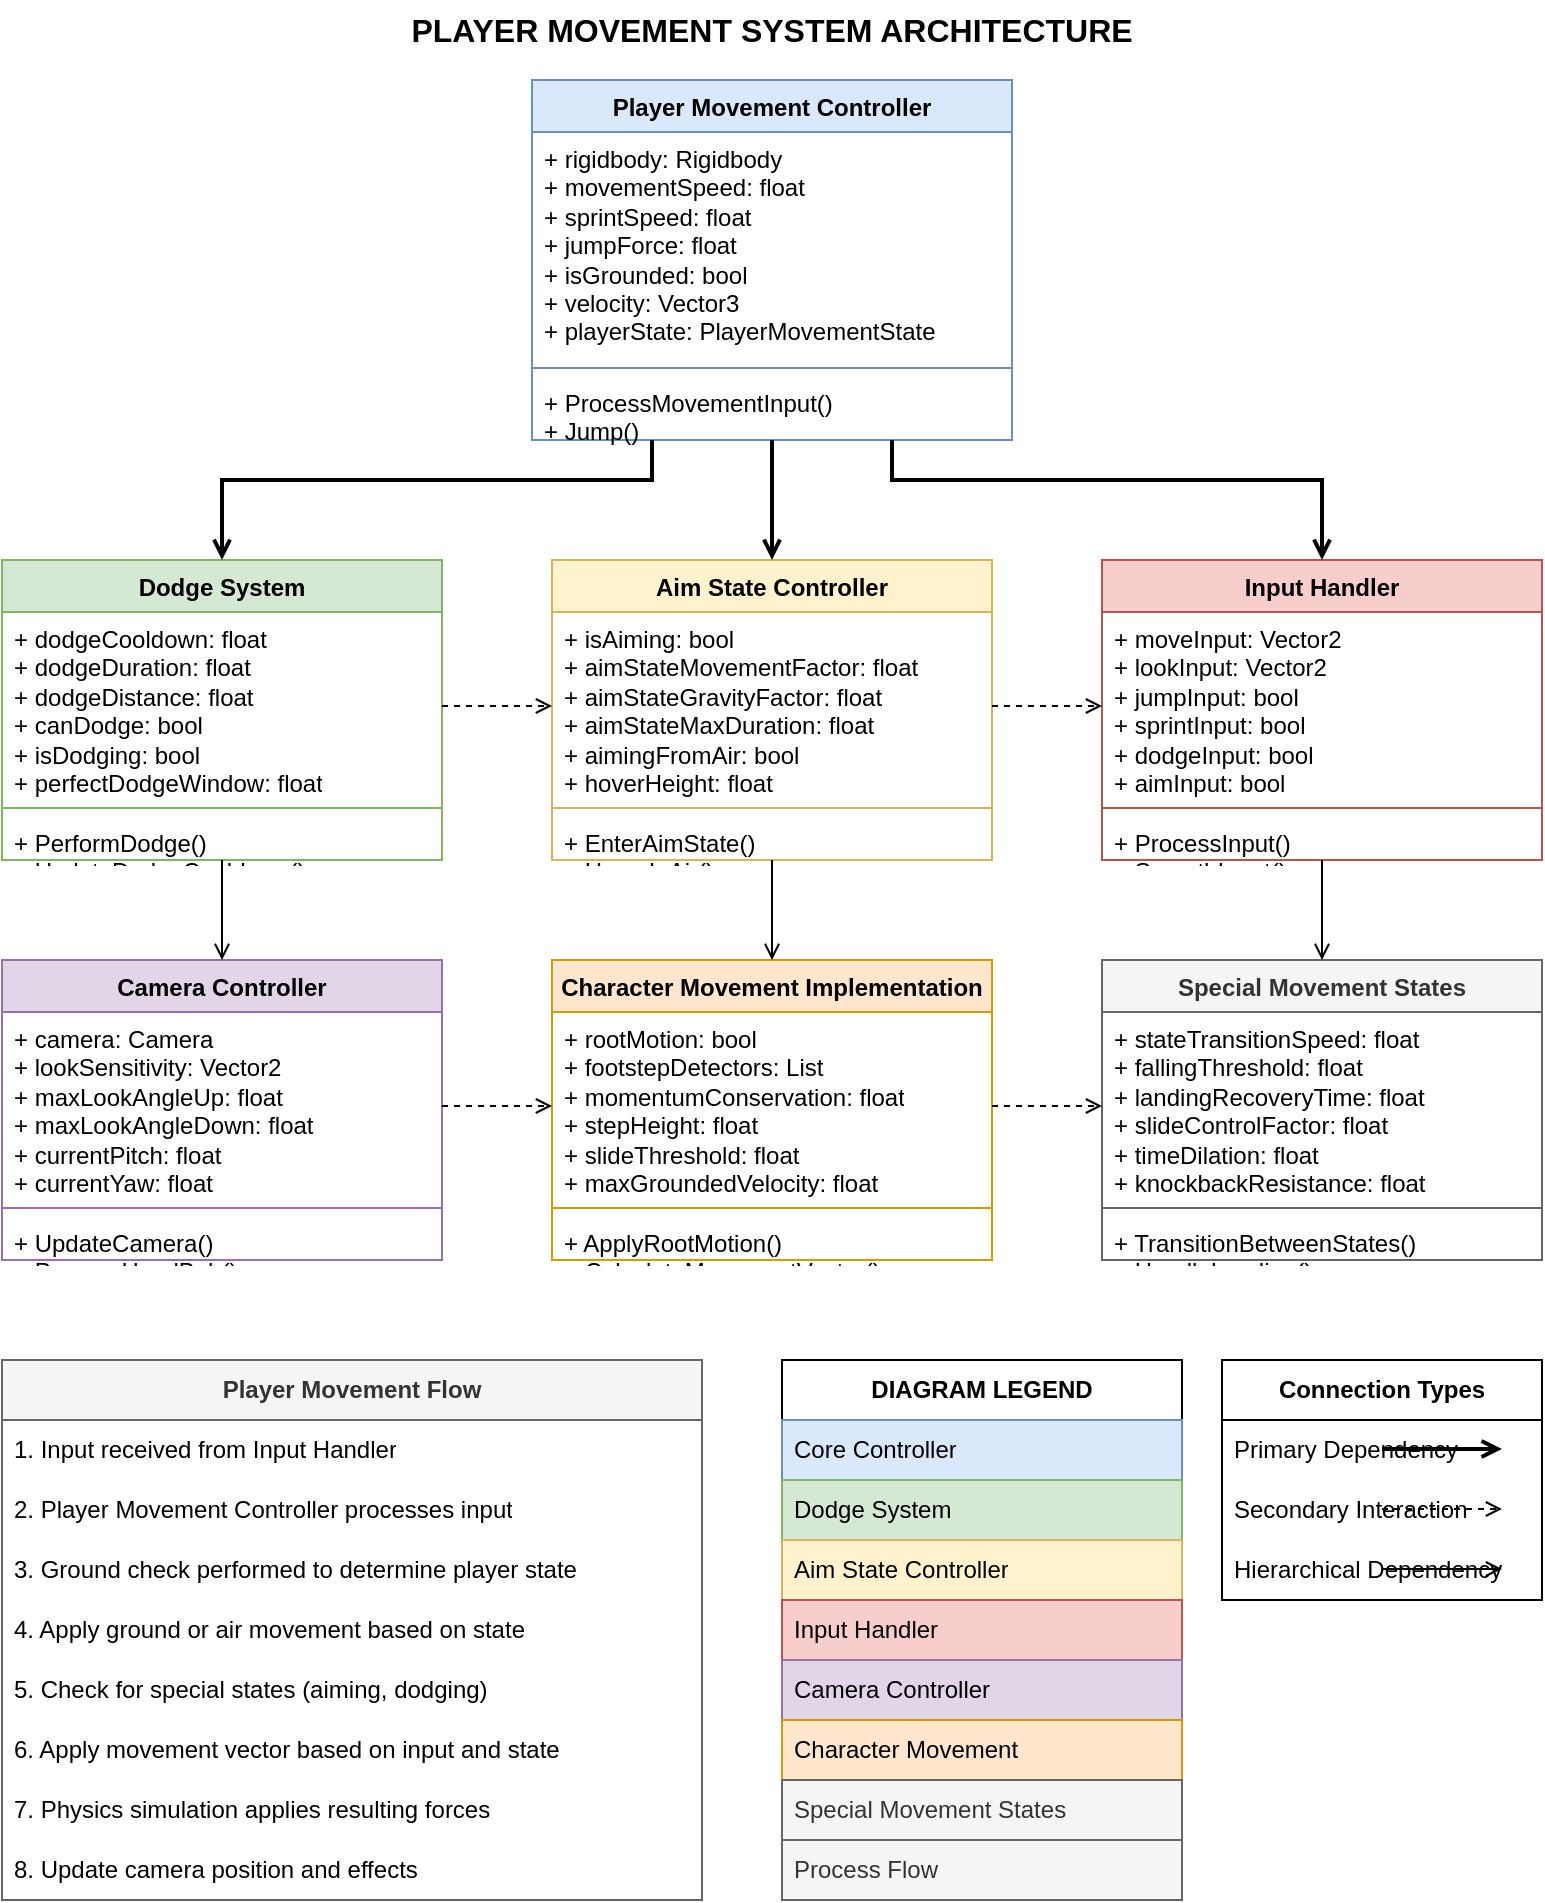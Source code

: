 <?xml version="1.0" encoding="UTF-8"?>
<mxfile version="22.1.7">
  <diagram name="PlayerMovementArchitecture" id="player_movement_architecture">
    <mxGraphModel dx="1434" dy="790" grid="1" gridSize="10" guides="1" tooltips="1" connect="1" arrows="1" fold="1" page="1" pageScale="1" pageWidth="850" pageHeight="1100" math="0" shadow="0">
      <root>
        <mxCell id="0" />
        <mxCell id="1" parent="0" />
        
        <!-- Title -->
        <mxCell id="100" value="PLAYER MOVEMENT SYSTEM ARCHITECTURE" style="text;html=1;strokeColor=none;fillColor=none;align=center;verticalAlign=middle;whiteSpace=wrap;rounded=0;fontSize=16;fontStyle=1" vertex="1" parent="1">
          <mxGeometry x="175" y="20" width="500" height="30" as="geometry" />
        </mxCell>
        
        <!-- Core System -->
        <mxCell id="2" value="Player Movement Controller" style="swimlane;fontStyle=1;align=center;verticalAlign=top;childLayout=stackLayout;horizontal=1;startSize=26;horizontalStack=0;resizeParent=1;resizeParentMax=0;resizeLast=0;collapsible=1;marginBottom=0;whiteSpace=wrap;html=1;fillColor=#dae8fc;strokeColor=#6c8ebf;" vertex="1" parent="1">
          <mxGeometry x="305" y="60" width="240" height="180" as="geometry" />
        </mxCell>
        <mxCell id="3" value="+ rigidbody: Rigidbody&lt;br&gt;+ movementSpeed: float&lt;br&gt;+ sprintSpeed: float&lt;br&gt;+ jumpForce: float&lt;br&gt;+ isGrounded: bool&lt;br&gt;+ velocity: Vector3&lt;br&gt;+ playerState: PlayerMovementState" style="text;strokeColor=none;fillColor=none;align=left;verticalAlign=top;spacingLeft=4;spacingRight=4;overflow=hidden;rotatable=0;points=[[0,0.5],[1,0.5]];portConstraint=eastwest;whiteSpace=wrap;html=1;" vertex="1" parent="2">
          <mxGeometry y="26" width="240" height="114" as="geometry" />
        </mxCell>
        <mxCell id="4" value="" style="line;strokeWidth=1;fillColor=none;align=left;verticalAlign=middle;spacingTop=-1;spacingLeft=3;spacingRight=3;rotatable=0;labelPosition=right;points=[];portConstraint=eastwest;strokeColor=inherit;" vertex="1" parent="2">
          <mxGeometry y="140" width="240" height="8" as="geometry" />
        </mxCell>
        <mxCell id="5" value="+ ProcessMovementInput()&lt;br&gt;+ Jump()&lt;br&gt;+ GroundCheck()" style="text;strokeColor=none;fillColor=none;align=left;verticalAlign=top;spacingLeft=4;spacingRight=4;overflow=hidden;rotatable=0;points=[[0,0.5],[1,0.5]];portConstraint=eastwest;whiteSpace=wrap;html=1;" vertex="1" parent="2">
          <mxGeometry y="148" width="240" height="32" as="geometry" />
        </mxCell>
        
        <!-- Level 2 Systems -->
        <mxCell id="6" value="Dodge System" style="swimlane;fontStyle=1;align=center;verticalAlign=top;childLayout=stackLayout;horizontal=1;startSize=26;horizontalStack=0;resizeParent=1;resizeParentMax=0;resizeLast=0;collapsible=1;marginBottom=0;whiteSpace=wrap;html=1;fillColor=#d5e8d4;strokeColor=#82b366;" vertex="1" parent="1">
          <mxGeometry x="40" y="300" width="220" height="150" as="geometry" />
        </mxCell>
        <mxCell id="7" value="+ dodgeCooldown: float&lt;br&gt;+ dodgeDuration: float&lt;br&gt;+ dodgeDistance: float&lt;br&gt;+ canDodge: bool&lt;br&gt;+ isDodging: bool&lt;br&gt;+ perfectDodgeWindow: float" style="text;strokeColor=none;fillColor=none;align=left;verticalAlign=top;spacingLeft=4;spacingRight=4;overflow=hidden;rotatable=0;points=[[0,0.5],[1,0.5]];portConstraint=eastwest;whiteSpace=wrap;html=1;" vertex="1" parent="6">
          <mxGeometry y="26" width="220" height="94" as="geometry" />
        </mxCell>
        <mxCell id="8" value="" style="line;strokeWidth=1;fillColor=none;align=left;verticalAlign=middle;spacingTop=-1;spacingLeft=3;spacingRight=3;rotatable=0;labelPosition=right;points=[];portConstraint=eastwest;strokeColor=inherit;" vertex="1" parent="6">
          <mxGeometry y="120" width="220" height="8" as="geometry" />
        </mxCell>
        <mxCell id="9" value="+ PerformDodge()&lt;br&gt;+ UpdateDodgeCooldown()" style="text;strokeColor=none;fillColor=none;align=left;verticalAlign=top;spacingLeft=4;spacingRight=4;overflow=hidden;rotatable=0;points=[[0,0.5],[1,0.5]];portConstraint=eastwest;whiteSpace=wrap;html=1;" vertex="1" parent="6">
          <mxGeometry y="128" width="220" height="22" as="geometry" />
        </mxCell>
        
        <mxCell id="10" value="Aim State Controller" style="swimlane;fontStyle=1;align=center;verticalAlign=top;childLayout=stackLayout;horizontal=1;startSize=26;horizontalStack=0;resizeParent=1;resizeParentMax=0;resizeLast=0;collapsible=1;marginBottom=0;whiteSpace=wrap;html=1;fillColor=#fff2cc;strokeColor=#d6b656;" vertex="1" parent="1">
          <mxGeometry x="315" y="300" width="220" height="150" as="geometry" />
        </mxCell>
        <mxCell id="11" value="+ isAiming: bool&lt;br&gt;+ aimStateMovementFactor: float&lt;br&gt;+ aimStateGravityFactor: float&lt;br&gt;+ aimStateMaxDuration: float&lt;br&gt;+ aimingFromAir: bool&lt;br&gt;+ hoverHeight: float" style="text;strokeColor=none;fillColor=none;align=left;verticalAlign=top;spacingLeft=4;spacingRight=4;overflow=hidden;rotatable=0;points=[[0,0.5],[1,0.5]];portConstraint=eastwest;whiteSpace=wrap;html=1;" vertex="1" parent="10">
          <mxGeometry y="26" width="220" height="94" as="geometry" />
        </mxCell>
        <mxCell id="12" value="" style="line;strokeWidth=1;fillColor=none;align=left;verticalAlign=middle;spacingTop=-1;spacingLeft=3;spacingRight=3;rotatable=0;labelPosition=right;points=[];portConstraint=eastwest;strokeColor=inherit;" vertex="1" parent="10">
          <mxGeometry y="120" width="220" height="8" as="geometry" />
        </mxCell>
        <mxCell id="13" value="+ EnterAimState()&lt;br&gt;+ HoverInAir()" style="text;strokeColor=none;fillColor=none;align=left;verticalAlign=top;spacingLeft=4;spacingRight=4;overflow=hidden;rotatable=0;points=[[0,0.5],[1,0.5]];portConstraint=eastwest;whiteSpace=wrap;html=1;" vertex="1" parent="10">
          <mxGeometry y="128" width="220" height="22" as="geometry" />
        </mxCell>
        
        <mxCell id="14" value="Input Handler" style="swimlane;fontStyle=1;align=center;verticalAlign=top;childLayout=stackLayout;horizontal=1;startSize=26;horizontalStack=0;resizeParent=1;resizeParentMax=0;resizeLast=0;collapsible=1;marginBottom=0;whiteSpace=wrap;html=1;fillColor=#f8cecc;strokeColor=#b85450;" vertex="1" parent="1">
          <mxGeometry x="590" y="300" width="220" height="150" as="geometry" />
        </mxCell>
        <mxCell id="15" value="+ moveInput: Vector2&lt;br&gt;+ lookInput: Vector2&lt;br&gt;+ jumpInput: bool&lt;br&gt;+ sprintInput: bool&lt;br&gt;+ dodgeInput: bool&lt;br&gt;+ aimInput: bool" style="text;strokeColor=none;fillColor=none;align=left;verticalAlign=top;spacingLeft=4;spacingRight=4;overflow=hidden;rotatable=0;points=[[0,0.5],[1,0.5]];portConstraint=eastwest;whiteSpace=wrap;html=1;" vertex="1" parent="14">
          <mxGeometry y="26" width="220" height="94" as="geometry" />
        </mxCell>
        <mxCell id="16" value="" style="line;strokeWidth=1;fillColor=none;align=left;verticalAlign=middle;spacingTop=-1;spacingLeft=3;spacingRight=3;rotatable=0;labelPosition=right;points=[];portConstraint=eastwest;strokeColor=inherit;" vertex="1" parent="14">
          <mxGeometry y="120" width="220" height="8" as="geometry" />
        </mxCell>
        <mxCell id="17" value="+ ProcessInput()&lt;br&gt;+ SmoothInput()" style="text;strokeColor=none;fillColor=none;align=left;verticalAlign=top;spacingLeft=4;spacingRight=4;overflow=hidden;rotatable=0;points=[[0,0.5],[1,0.5]];portConstraint=eastwest;whiteSpace=wrap;html=1;" vertex="1" parent="14">
          <mxGeometry y="128" width="220" height="22" as="geometry" />
        </mxCell>
        
        <!-- Level 3 Systems -->
        <mxCell id="18" value="Camera Controller" style="swimlane;fontStyle=1;align=center;verticalAlign=top;childLayout=stackLayout;horizontal=1;startSize=26;horizontalStack=0;resizeParent=1;resizeParentMax=0;resizeLast=0;collapsible=1;marginBottom=0;whiteSpace=wrap;html=1;fillColor=#e1d5e7;strokeColor=#9673a6;" vertex="1" parent="1">
          <mxGeometry x="40" y="500" width="220" height="150" as="geometry" />
        </mxCell>
        <mxCell id="19" value="+ camera: Camera&lt;br&gt;+ lookSensitivity: Vector2&lt;br&gt;+ maxLookAngleUp: float&lt;br&gt;+ maxLookAngleDown: float&lt;br&gt;+ currentPitch: float&lt;br&gt;+ currentYaw: float" style="text;strokeColor=none;fillColor=none;align=left;verticalAlign=top;spacingLeft=4;spacingRight=4;overflow=hidden;rotatable=0;points=[[0,0.5],[1,0.5]];portConstraint=eastwest;whiteSpace=wrap;html=1;" vertex="1" parent="18">
          <mxGeometry y="26" width="220" height="94" as="geometry" />
        </mxCell>
        <mxCell id="20" value="" style="line;strokeWidth=1;fillColor=none;align=left;verticalAlign=middle;spacingTop=-1;spacingLeft=3;spacingRight=3;rotatable=0;labelPosition=right;points=[];portConstraint=eastwest;strokeColor=inherit;" vertex="1" parent="18">
          <mxGeometry y="120" width="220" height="8" as="geometry" />
        </mxCell>
        <mxCell id="21" value="+ UpdateCamera()&lt;br&gt;+ ProcessHeadBob()" style="text;strokeColor=none;fillColor=none;align=left;verticalAlign=top;spacingLeft=4;spacingRight=4;overflow=hidden;rotatable=0;points=[[0,0.5],[1,0.5]];portConstraint=eastwest;whiteSpace=wrap;html=1;" vertex="1" parent="18">
          <mxGeometry y="128" width="220" height="22" as="geometry" />
        </mxCell>
        
        <mxCell id="22" value="Character Movement Implementation" style="swimlane;fontStyle=1;align=center;verticalAlign=top;childLayout=stackLayout;horizontal=1;startSize=26;horizontalStack=0;resizeParent=1;resizeParentMax=0;resizeLast=0;collapsible=1;marginBottom=0;whiteSpace=wrap;html=1;fillColor=#ffe6cc;strokeColor=#d79b00;" vertex="1" parent="1">
          <mxGeometry x="315" y="500" width="220" height="150" as="geometry" />
        </mxCell>
        <mxCell id="23" value="+ rootMotion: bool&lt;br&gt;+ footstepDetectors: List&lt;Transform&gt;&lt;br&gt;+ momentumConservation: float&lt;br&gt;+ stepHeight: float&lt;br&gt;+ slideThreshold: float&lt;br&gt;+ maxGroundedVelocity: float" style="text;strokeColor=none;fillColor=none;align=left;verticalAlign=top;spacingLeft=4;spacingRight=4;overflow=hidden;rotatable=0;points=[[0,0.5],[1,0.5]];portConstraint=eastwest;whiteSpace=wrap;html=1;" vertex="1" parent="22">
          <mxGeometry y="26" width="220" height="94" as="geometry" />
        </mxCell>
        <mxCell id="24" value="" style="line;strokeWidth=1;fillColor=none;align=left;verticalAlign=middle;spacingTop=-1;spacingLeft=3;spacingRight=3;rotatable=0;labelPosition=right;points=[];portConstraint=eastwest;strokeColor=inherit;" vertex="1" parent="22">
          <mxGeometry y="120" width="220" height="8" as="geometry" />
        </mxCell>
        <mxCell id="25" value="+ ApplyRootMotion()&lt;br&gt;+ CalculateMovementVector()" style="text;strokeColor=none;fillColor=none;align=left;verticalAlign=top;spacingLeft=4;spacingRight=4;overflow=hidden;rotatable=0;points=[[0,0.5],[1,0.5]];portConstraint=eastwest;whiteSpace=wrap;html=1;" vertex="1" parent="22">
          <mxGeometry y="128" width="220" height="22" as="geometry" />
        </mxCell>
        
        <mxCell id="26" value="Special Movement States" style="swimlane;fontStyle=1;align=center;verticalAlign=top;childLayout=stackLayout;horizontal=1;startSize=26;horizontalStack=0;resizeParent=1;resizeParentMax=0;resizeLast=0;collapsible=1;marginBottom=0;whiteSpace=wrap;html=1;fillColor=#f5f5f5;strokeColor=#666666;fontColor=#333333;" vertex="1" parent="1">
          <mxGeometry x="590" y="500" width="220" height="150" as="geometry" />
        </mxCell>
        <mxCell id="27" value="+ stateTransitionSpeed: float&lt;br&gt;+ fallingThreshold: float&lt;br&gt;+ landingRecoveryTime: float&lt;br&gt;+ slideControlFactor: float&lt;br&gt;+ timeDilation: float&lt;br&gt;+ knockbackResistance: float" style="text;strokeColor=none;fillColor=none;align=left;verticalAlign=top;spacingLeft=4;spacingRight=4;overflow=hidden;rotatable=0;points=[[0,0.5],[1,0.5]];portConstraint=eastwest;whiteSpace=wrap;html=1;" vertex="1" parent="26">
          <mxGeometry y="26" width="220" height="94" as="geometry" />
        </mxCell>
        <mxCell id="28" value="" style="line;strokeWidth=1;fillColor=none;align=left;verticalAlign=middle;spacingTop=-1;spacingLeft=3;spacingRight=3;rotatable=0;labelPosition=right;points=[];portConstraint=eastwest;strokeColor=inherit;" vertex="1" parent="26">
          <mxGeometry y="120" width="220" height="8" as="geometry" />
        </mxCell>
        <mxCell id="29" value="+ TransitionBetweenStates()&lt;br&gt;+ HandleLanding()" style="text;strokeColor=none;fillColor=none;align=left;verticalAlign=top;spacingLeft=4;spacingRight=4;overflow=hidden;rotatable=0;points=[[0,0.5],[1,0.5]];portConstraint=eastwest;whiteSpace=wrap;html=1;" vertex="1" parent="26">
          <mxGeometry y="128" width="220" height="22" as="geometry" />
        </mxCell>
        
        <!-- Connections from Core -->
        <mxCell id="30" value="" style="endArrow=open;html=1;rounded=0;exitX=0.25;exitY=1;exitDx=0;exitDy=0;entryX=0.5;entryY=0;entryDx=0;entryDy=0;endFill=0;strokeWidth=2;" edge="1" parent="1" source="2" target="6">
          <mxGeometry width="50" height="50" relative="1" as="geometry">
            <mxPoint x="400" y="430" as="sourcePoint" />
            <mxPoint x="450" y="380" as="targetPoint" />
            <Array as="points">
              <mxPoint x="365" y="260" />
              <mxPoint x="150" y="260" />
            </Array>
          </mxGeometry>
        </mxCell>
        
        <mxCell id="31" value="" style="endArrow=open;html=1;rounded=0;exitX=0.5;exitY=1;exitDx=0;exitDy=0;entryX=0.5;entryY=0;entryDx=0;entryDy=0;endFill=0;strokeWidth=2;" edge="1" parent="1" source="2" target="10">
          <mxGeometry width="50" height="50" relative="1" as="geometry">
            <mxPoint x="400" y="430" as="sourcePoint" />
            <mxPoint x="450" y="380" as="targetPoint" />
          </mxGeometry>
        </mxCell>
        
        <mxCell id="32" value="" style="endArrow=open;html=1;rounded=0;exitX=0.75;exitY=1;exitDx=0;exitDy=0;entryX=0.5;entryY=0;entryDx=0;entryDy=0;endFill=0;strokeWidth=2;" edge="1" parent="1" source="2" target="14">
          <mxGeometry width="50" height="50" relative="1" as="geometry">
            <mxPoint x="400" y="430" as="sourcePoint" />
            <mxPoint x="450" y="380" as="targetPoint" />
            <Array as="points">
              <mxPoint x="485" y="260" />
              <mxPoint x="700" y="260" />
            </Array>
          </mxGeometry>
        </mxCell>
        
        <!-- Connections from Level 2 -->
        <mxCell id="33" value="" style="endArrow=open;html=1;rounded=0;exitX=0.5;exitY=1;exitDx=0;exitDy=0;entryX=0.5;entryY=0;entryDx=0;entryDy=0;endFill=0;strokeWidth=1;" edge="1" parent="1" source="6" target="18">
          <mxGeometry width="50" height="50" relative="1" as="geometry">
            <mxPoint x="400" y="430" as="sourcePoint" />
            <mxPoint x="450" y="380" as="targetPoint" />
          </mxGeometry>
        </mxCell>
        
        <mxCell id="34" value="" style="endArrow=open;html=1;rounded=0;exitX=0.5;exitY=1;exitDx=0;exitDy=0;entryX=0.5;entryY=0;entryDx=0;entryDy=0;endFill=0;strokeWidth=1;" edge="1" parent="1" source="10" target="22">
          <mxGeometry width="50" height="50" relative="1" as="geometry">
            <mxPoint x="400" y="430" as="sourcePoint" />
            <mxPoint x="450" y="380" as="targetPoint" />
          </mxGeometry>
        </mxCell>
        
        <mxCell id="35" value="" style="endArrow=open;html=1;rounded=0;exitX=0.5;exitY=1;exitDx=0;exitDy=0;entryX=0.5;entryY=0;entryDx=0;entryDy=0;endFill=0;strokeWidth=1;" edge="1" parent="1" source="14" target="26">
          <mxGeometry width="50" height="50" relative="1" as="geometry">
            <mxPoint x="400" y="430" as="sourcePoint" />
            <mxPoint x="450" y="380" as="targetPoint" />
          </mxGeometry>
        </mxCell>
        
        <!-- Horizontal connections -->
        <mxCell id="36" value="" style="endArrow=open;html=1;rounded=0;exitX=1;exitY=0.5;exitDx=0;exitDy=0;entryX=0;entryY=0.5;entryDx=0;entryDy=0;endFill=0;strokeWidth=1;dashed=1;" edge="1" parent="1" source="7" target="11">
          <mxGeometry width="50" height="50" relative="1" as="geometry">
            <mxPoint x="400" y="430" as="sourcePoint" />
            <mxPoint x="450" y="380" as="targetPoint" />
          </mxGeometry>
        </mxCell>
        
        <mxCell id="37" value="" style="endArrow=open;html=1;rounded=0;exitX=1;exitY=0.5;exitDx=0;exitDy=0;entryX=0;entryY=0.5;entryDx=0;entryDy=0;endFill=0;strokeWidth=1;dashed=1;" edge="1" parent="1" source="11" target="15">
          <mxGeometry width="50" height="50" relative="1" as="geometry">
            <mxPoint x="400" y="430" as="sourcePoint" />
            <mxPoint x="450" y="380" as="targetPoint" />
          </mxGeometry>
        </mxCell>
        
        <mxCell id="38" value="" style="endArrow=open;html=1;rounded=0;exitX=1;exitY=0.5;exitDx=0;exitDy=0;entryX=0;entryY=0.5;entryDx=0;entryDy=0;endFill=0;strokeWidth=1;dashed=1;" edge="1" parent="1" source="19" target="23">
          <mxGeometry width="50" height="50" relative="1" as="geometry">
            <mxPoint x="400" y="430" as="sourcePoint" />
            <mxPoint x="450" y="380" as="targetPoint" />
          </mxGeometry>
        </mxCell>
        
        <mxCell id="39" value="" style="endArrow=open;html=1;rounded=0;exitX=1;exitY=0.5;exitDx=0;exitDy=0;entryX=0;entryY=0.5;entryDx=0;entryDy=0;endFill=0;strokeWidth=1;dashed=1;" edge="1" parent="1" source="23" target="27">
          <mxGeometry width="50" height="50" relative="1" as="geometry">
            <mxPoint x="400" y="430" as="sourcePoint" />
            <mxPoint x="450" y="380" as="targetPoint" />
          </mxGeometry>
        </mxCell>
        <!-- Process Flow -->
        <mxCell id="40" value="Player Movement Flow" style="swimlane;fontStyle=1;childLayout=stackLayout;horizontal=1;startSize=30;horizontalStack=0;resizeParent=1;resizeParentMax=0;resizeLast=0;collapsible=1;marginBottom=0;whiteSpace=wrap;html=1;fillColor=#f5f5f5;strokeColor=#666666;fontColor=#333333;" vertex="1" parent="1">
          <mxGeometry x="40" y="700" width="350" height="270" as="geometry" />
        </mxCell>
        <mxCell id="41" value="1. Input received from Input Handler" style="text;strokeColor=none;fillColor=none;align=left;verticalAlign=middle;spacingLeft=4;spacingRight=4;overflow=hidden;points=[[0,0.5],[1,0.5]];portConstraint=eastwest;rotatable=0;whiteSpace=wrap;html=1;" vertex="1" parent="40">
          <mxGeometry y="30" width="350" height="30" as="geometry" />
        </mxCell>
        <mxCell id="42" value="2. Player Movement Controller processes input" style="text;strokeColor=none;fillColor=none;align=left;verticalAlign=middle;spacingLeft=4;spacingRight=4;overflow=hidden;points=[[0,0.5],[1,0.5]];portConstraint=eastwest;rotatable=0;whiteSpace=wrap;html=1;" vertex="1" parent="40">
          <mxGeometry y="60" width="350" height="30" as="geometry" />
        </mxCell>
        <mxCell id="43" value="3. Ground check performed to determine player state" style="text;strokeColor=none;fillColor=none;align=left;verticalAlign=middle;spacingLeft=4;spacingRight=4;overflow=hidden;points=[[0,0.5],[1,0.5]];portConstraint=eastwest;rotatable=0;whiteSpace=wrap;html=1;" vertex="1" parent="40">
          <mxGeometry y="90" width="350" height="30" as="geometry" />
        </mxCell>
        <mxCell id="44" value="4. Apply ground or air movement based on state" style="text;strokeColor=none;fillColor=none;align=left;verticalAlign=middle;spacingLeft=4;spacingRight=4;overflow=hidden;points=[[0,0.5],[1,0.5]];portConstraint=eastwest;rotatable=0;whiteSpace=wrap;html=1;" vertex="1" parent="40">
          <mxGeometry y="120" width="350" height="30" as="geometry" />
        </mxCell>
        <mxCell id="45" value="5. Check for special states (aiming, dodging)" style="text;strokeColor=none;fillColor=none;align=left;verticalAlign=middle;spacingLeft=4;spacingRight=4;overflow=hidden;points=[[0,0.5],[1,0.5]];portConstraint=eastwest;rotatable=0;whiteSpace=wrap;html=1;" vertex="1" parent="40">
          <mxGeometry y="150" width="350" height="30" as="geometry" />
        </mxCell>
        <mxCell id="46" value="6. Apply movement vector based on input and state" style="text;strokeColor=none;fillColor=none;align=left;verticalAlign=middle;spacingLeft=4;spacingRight=4;overflow=hidden;points=[[0,0.5],[1,0.5]];portConstraint=eastwest;rotatable=0;whiteSpace=wrap;html=1;" vertex="1" parent="40">
          <mxGeometry y="180" width="350" height="30" as="geometry" />
        </mxCell>
        <mxCell id="47" value="7. Physics simulation applies resulting forces" style="text;strokeColor=none;fillColor=none;align=left;verticalAlign=middle;spacingLeft=4;spacingRight=4;overflow=hidden;points=[[0,0.5],[1,0.5]];portConstraint=eastwest;rotatable=0;whiteSpace=wrap;html=1;" vertex="1" parent="40">
          <mxGeometry y="210" width="350" height="30" as="geometry" />
        </mxCell>
        <mxCell id="48" value="8. Update camera position and effects" style="text;strokeColor=none;fillColor=none;align=left;verticalAlign=middle;spacingLeft=4;spacingRight=4;overflow=hidden;points=[[0,0.5],[1,0.5]];portConstraint=eastwest;rotatable=0;whiteSpace=wrap;html=1;" vertex="1" parent="40">
          <mxGeometry y="240" width="350" height="30" as="geometry" />
        </mxCell>
        
        <!-- Legend -->
        <mxCell id="50" value="DIAGRAM LEGEND" style="swimlane;fontStyle=1;childLayout=stackLayout;horizontal=1;startSize=30;horizontalStack=0;resizeParent=1;resizeParentMax=0;resizeLast=0;collapsible=1;marginBottom=0;whiteSpace=wrap;html=1;fillColor=none;strokeColor=#000000;" vertex="1" parent="1">
          <mxGeometry x="430" y="700" width="200" height="270" as="geometry" />
        </mxCell>
        <mxCell id="51" value="Core Controller" style="text;fillColor=#dae8fc;strokeColor=#6c8ebf;align=left;verticalAlign=middle;spacingLeft=4;spacingRight=4;overflow=hidden;points=[[0,0.5],[1,0.5]];portConstraint=eastwest;rotatable=0;whiteSpace=wrap;html=1;" vertex="1" parent="50">
          <mxGeometry y="30" width="200" height="30" as="geometry" />
        </mxCell>
        <mxCell id="52" value="Dodge System" style="text;fillColor=#d5e8d4;strokeColor=#82b366;align=left;verticalAlign=middle;spacingLeft=4;spacingRight=4;overflow=hidden;points=[[0,0.5],[1,0.5]];portConstraint=eastwest;rotatable=0;whiteSpace=wrap;html=1;" vertex="1" parent="50">
          <mxGeometry y="60" width="200" height="30" as="geometry" />
        </mxCell>
        <mxCell id="53" value="Aim State Controller" style="text;fillColor=#fff2cc;strokeColor=#d6b656;align=left;verticalAlign=middle;spacingLeft=4;spacingRight=4;overflow=hidden;points=[[0,0.5],[1,0.5]];portConstraint=eastwest;rotatable=0;whiteSpace=wrap;html=1;" vertex="1" parent="50">
          <mxGeometry y="90" width="200" height="30" as="geometry" />
        </mxCell>
        <mxCell id="54" value="Input Handler" style="text;fillColor=#f8cecc;strokeColor=#b85450;align=left;verticalAlign=middle;spacingLeft=4;spacingRight=4;overflow=hidden;points=[[0,0.5],[1,0.5]];portConstraint=eastwest;rotatable=0;whiteSpace=wrap;html=1;" vertex="1" parent="50">
          <mxGeometry y="120" width="200" height="30" as="geometry" />
        </mxCell>
        <mxCell id="55" value="Camera Controller" style="text;fillColor=#e1d5e7;strokeColor=#9673a6;align=left;verticalAlign=middle;spacingLeft=4;spacingRight=4;overflow=hidden;points=[[0,0.5],[1,0.5]];portConstraint=eastwest;rotatable=0;whiteSpace=wrap;html=1;" vertex="1" parent="50">
          <mxGeometry y="150" width="200" height="30" as="geometry" />
        </mxCell>
        <mxCell id="56" value="Character Movement" style="text;fillColor=#ffe6cc;strokeColor=#d79b00;align=left;verticalAlign=middle;spacingLeft=4;spacingRight=4;overflow=hidden;points=[[0,0.5],[1,0.5]];portConstraint=eastwest;rotatable=0;whiteSpace=wrap;html=1;" vertex="1" parent="50">
          <mxGeometry y="180" width="200" height="30" as="geometry" />
        </mxCell>
        <mxCell id="57" value="Special Movement States" style="text;fillColor=#f5f5f5;strokeColor=#666666;align=left;verticalAlign=middle;spacingLeft=4;spacingRight=4;overflow=hidden;points=[[0,0.5],[1,0.5]];portConstraint=eastwest;rotatable=0;whiteSpace=wrap;html=1;fontColor=#333333;" vertex="1" parent="50">
          <mxGeometry y="210" width="200" height="30" as="geometry" />
        </mxCell>
        <mxCell id="58" value="Process Flow" style="text;fillColor=#f5f5f5;strokeColor=#666666;align=left;verticalAlign=middle;spacingLeft=4;spacingRight=4;overflow=hidden;points=[[0,0.5],[1,0.5]];portConstraint=eastwest;rotatable=0;whiteSpace=wrap;html=1;fontColor=#333333;" vertex="1" parent="50">
          <mxGeometry y="240" width="200" height="30" as="geometry" />
        </mxCell>
        
        <!-- Connection Types Legend -->
        <mxCell id="60" value="Connection Types" style="swimlane;fontStyle=1;childLayout=stackLayout;horizontal=1;startSize=30;horizontalStack=0;resizeParent=1;resizeParentMax=0;resizeLast=0;collapsible=1;marginBottom=0;whiteSpace=wrap;html=1;fillColor=none;strokeColor=#000000;" vertex="1" parent="1">
          <mxGeometry x="650" y="700" width="160" height="120" as="geometry" />
        </mxCell>
        <mxCell id="61" value="Primary Dependency" style="text;strokeColor=none;fillColor=none;align=left;verticalAlign=middle;spacingLeft=4;spacingRight=4;overflow=hidden;points=[[0,0.5],[1,0.5]];portConstraint=eastwest;rotatable=0;whiteSpace=wrap;html=1;" vertex="1" parent="60">
          <mxGeometry y="30" width="160" height="30" as="geometry" />
        </mxCell>
        <mxCell id="63" value="" style="endArrow=open;html=1;rounded=0;endFill=0;strokeWidth=2;" edge="1" parent="60">
          <mxGeometry width="50" height="50" relative="1" as="geometry">
            <mxPoint x="80" y="44.5" as="sourcePoint" />
            <mxPoint x="140" y="44.5" as="targetPoint" />
          </mxGeometry>
        </mxCell>
        <mxCell id="62" value="Secondary Interaction" style="text;strokeColor=none;fillColor=none;align=left;verticalAlign=middle;spacingLeft=4;spacingRight=4;overflow=hidden;points=[[0,0.5],[1,0.5]];portConstraint=eastwest;rotatable=0;whiteSpace=wrap;html=1;" vertex="1" parent="60">
          <mxGeometry y="60" width="160" height="30" as="geometry" />
        </mxCell>
        <mxCell id="64" value="" style="endArrow=open;html=1;rounded=0;endFill=0;strokeWidth=1;dashed=1;" edge="1" parent="60">
          <mxGeometry width="50" height="50" relative="1" as="geometry">
            <mxPoint x="80" y="74.5" as="sourcePoint" />
            <mxPoint x="140" y="74.5" as="targetPoint" />
          </mxGeometry>
        </mxCell>
        <mxCell id="65" value="Hierarchical Dependency" style="text;strokeColor=none;fillColor=none;align=left;verticalAlign=middle;spacingLeft=4;spacingRight=4;overflow=hidden;points=[[0,0.5],[1,0.5]];portConstraint=eastwest;rotatable=0;whiteSpace=wrap;html=1;" vertex="1" parent="60">
          <mxGeometry y="90" width="160" height="30" as="geometry" />
        </mxCell>
        <mxCell id="66" value="" style="endArrow=open;html=1;rounded=0;endFill=0;strokeWidth=1;" edge="1" parent="60">
          <mxGeometry width="50" height="50" relative="1" as="geometry">
            <mxPoint x="80" y="104.5" as="sourcePoint" />
            <mxPoint x="140" y="104.5" as="targetPoint" />
          </mxGeometry>
        </mxCell>
      </root>
    </mxGraphModel>
  </diagram>
</mxfile>